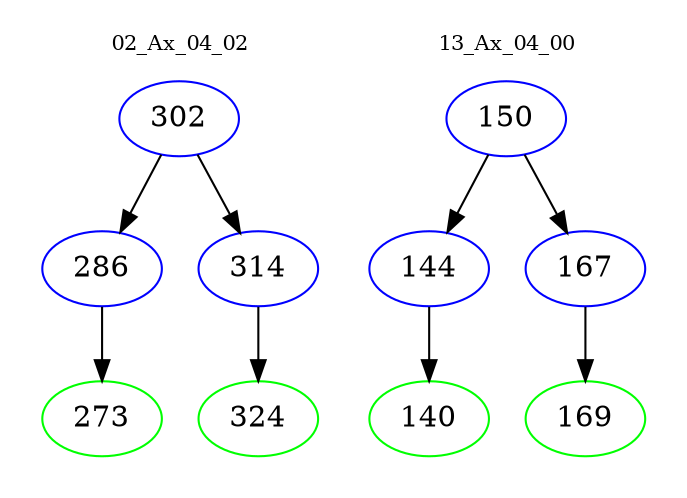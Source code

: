 digraph{
subgraph cluster_0 {
color = white
label = "02_Ax_04_02";
fontsize=10;
T0_302 [label="302", color="blue"]
T0_302 -> T0_286 [color="black"]
T0_286 [label="286", color="blue"]
T0_286 -> T0_273 [color="black"]
T0_273 [label="273", color="green"]
T0_302 -> T0_314 [color="black"]
T0_314 [label="314", color="blue"]
T0_314 -> T0_324 [color="black"]
T0_324 [label="324", color="green"]
}
subgraph cluster_1 {
color = white
label = "13_Ax_04_00";
fontsize=10;
T1_150 [label="150", color="blue"]
T1_150 -> T1_144 [color="black"]
T1_144 [label="144", color="blue"]
T1_144 -> T1_140 [color="black"]
T1_140 [label="140", color="green"]
T1_150 -> T1_167 [color="black"]
T1_167 [label="167", color="blue"]
T1_167 -> T1_169 [color="black"]
T1_169 [label="169", color="green"]
}
}
